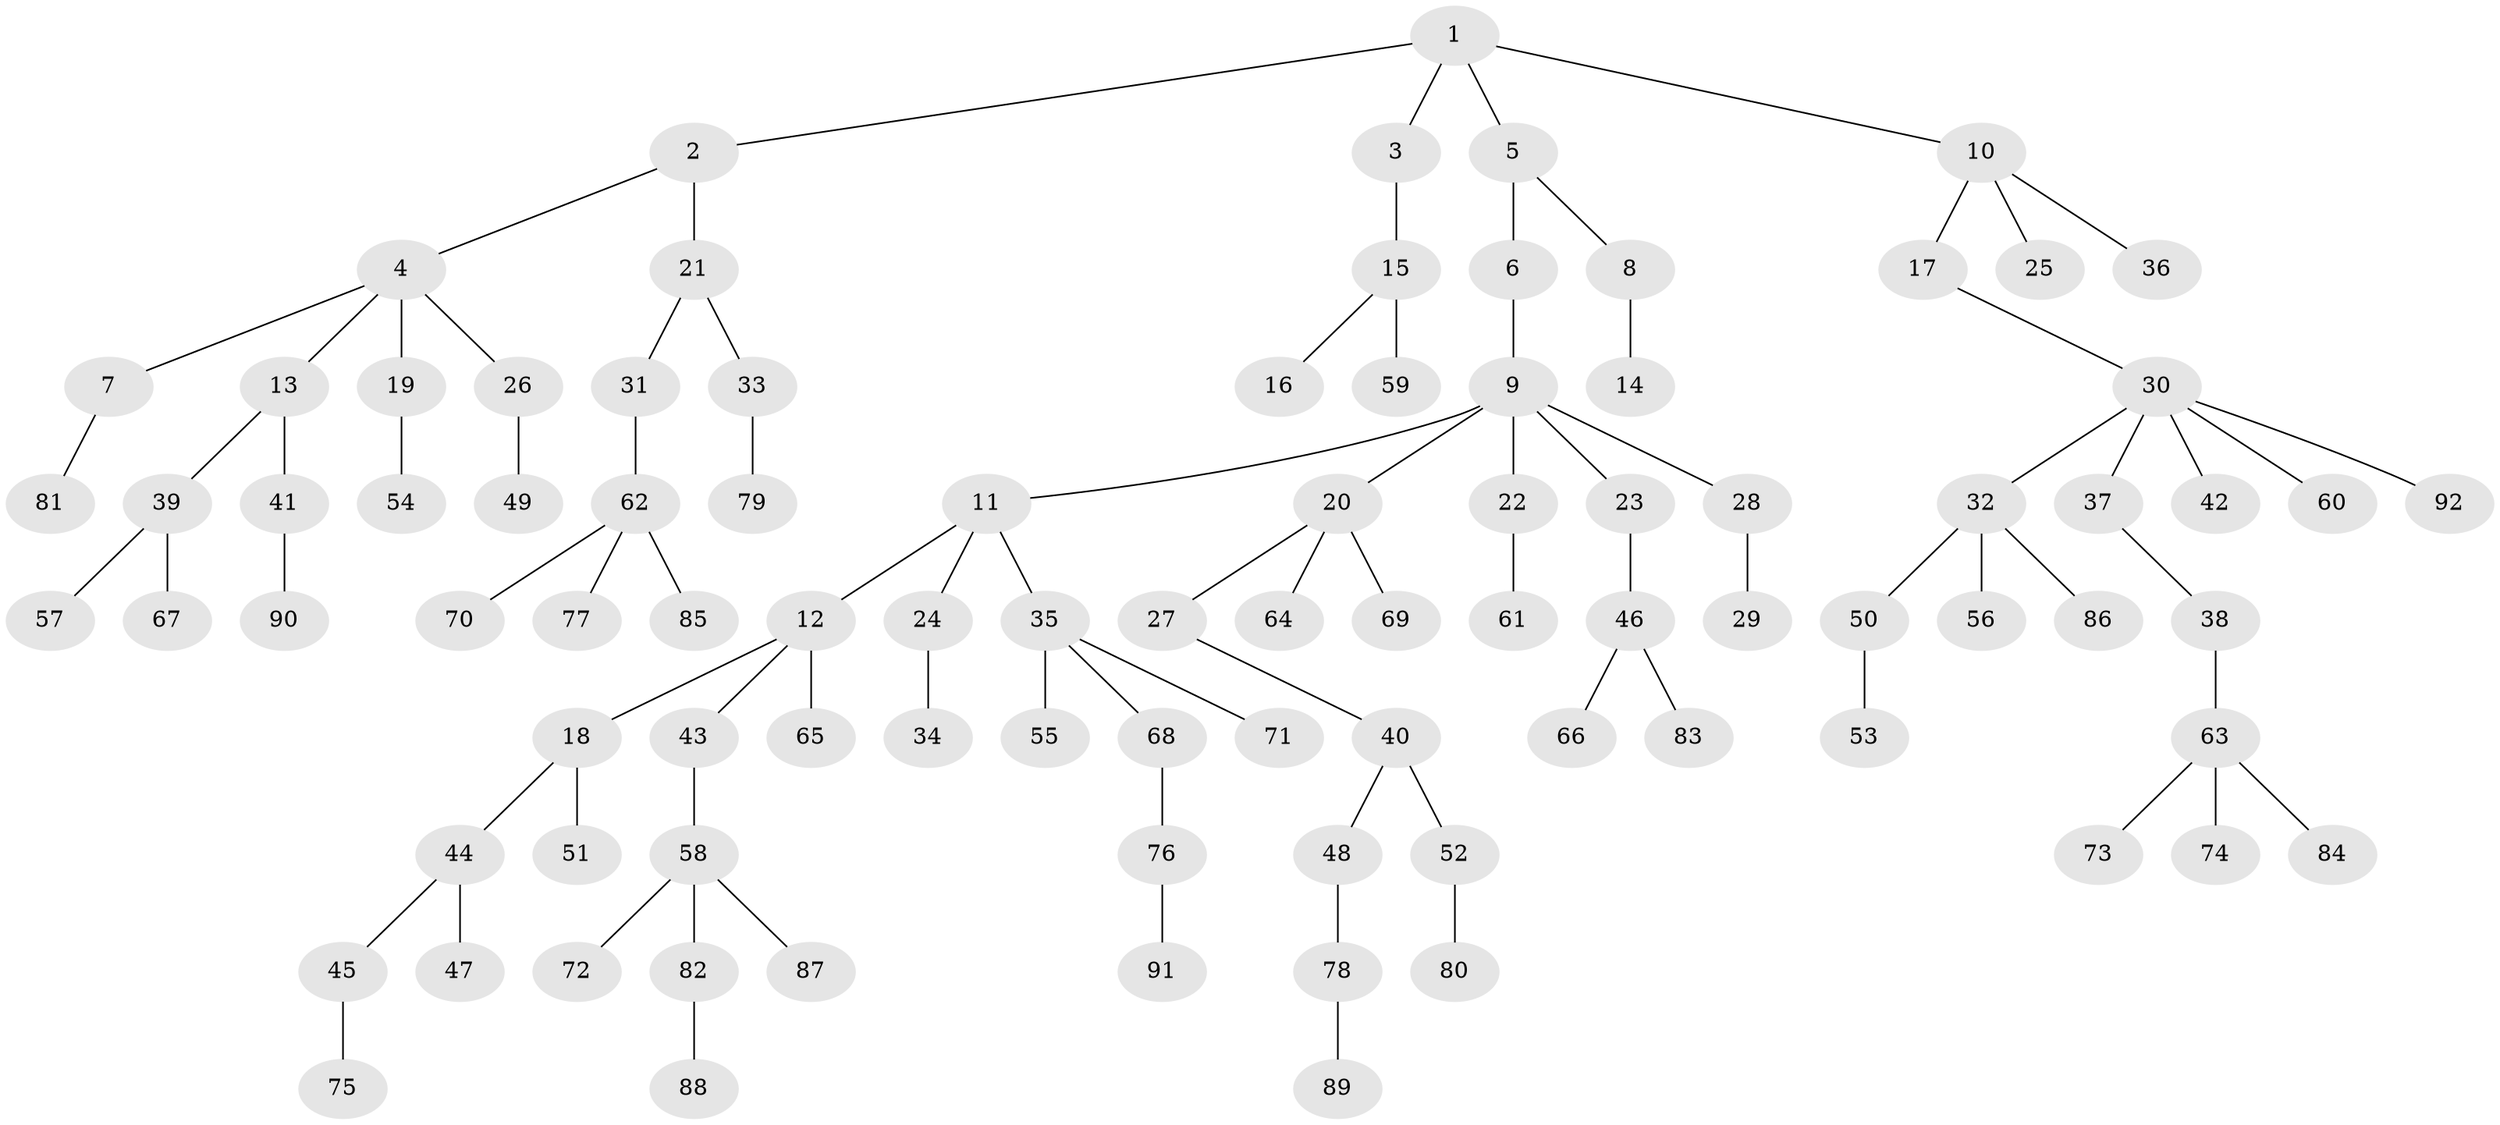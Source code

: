 // original degree distribution, {4: 0.07751937984496124, 2: 0.18604651162790697, 5: 0.03875968992248062, 3: 0.16279069767441862, 6: 0.007751937984496124, 1: 0.5193798449612403, 7: 0.007751937984496124}
// Generated by graph-tools (version 1.1) at 2025/51/03/04/25 22:51:40]
// undirected, 92 vertices, 91 edges
graph export_dot {
  node [color=gray90,style=filled];
  1;
  2;
  3;
  4;
  5;
  6;
  7;
  8;
  9;
  10;
  11;
  12;
  13;
  14;
  15;
  16;
  17;
  18;
  19;
  20;
  21;
  22;
  23;
  24;
  25;
  26;
  27;
  28;
  29;
  30;
  31;
  32;
  33;
  34;
  35;
  36;
  37;
  38;
  39;
  40;
  41;
  42;
  43;
  44;
  45;
  46;
  47;
  48;
  49;
  50;
  51;
  52;
  53;
  54;
  55;
  56;
  57;
  58;
  59;
  60;
  61;
  62;
  63;
  64;
  65;
  66;
  67;
  68;
  69;
  70;
  71;
  72;
  73;
  74;
  75;
  76;
  77;
  78;
  79;
  80;
  81;
  82;
  83;
  84;
  85;
  86;
  87;
  88;
  89;
  90;
  91;
  92;
  1 -- 2 [weight=1.0];
  1 -- 3 [weight=1.0];
  1 -- 5 [weight=1.0];
  1 -- 10 [weight=1.0];
  2 -- 4 [weight=1.0];
  2 -- 21 [weight=1.0];
  3 -- 15 [weight=1.0];
  4 -- 7 [weight=1.0];
  4 -- 13 [weight=1.0];
  4 -- 19 [weight=1.0];
  4 -- 26 [weight=1.0];
  5 -- 6 [weight=1.0];
  5 -- 8 [weight=1.0];
  6 -- 9 [weight=1.0];
  7 -- 81 [weight=1.0];
  8 -- 14 [weight=1.0];
  9 -- 11 [weight=1.0];
  9 -- 20 [weight=1.0];
  9 -- 22 [weight=1.0];
  9 -- 23 [weight=1.0];
  9 -- 28 [weight=1.0];
  10 -- 17 [weight=1.0];
  10 -- 25 [weight=1.0];
  10 -- 36 [weight=1.0];
  11 -- 12 [weight=1.0];
  11 -- 24 [weight=1.0];
  11 -- 35 [weight=1.0];
  12 -- 18 [weight=1.0];
  12 -- 43 [weight=1.0];
  12 -- 65 [weight=1.0];
  13 -- 39 [weight=1.0];
  13 -- 41 [weight=1.0];
  15 -- 16 [weight=1.0];
  15 -- 59 [weight=1.0];
  17 -- 30 [weight=1.0];
  18 -- 44 [weight=1.0];
  18 -- 51 [weight=1.0];
  19 -- 54 [weight=1.0];
  20 -- 27 [weight=1.0];
  20 -- 64 [weight=1.0];
  20 -- 69 [weight=1.0];
  21 -- 31 [weight=1.0];
  21 -- 33 [weight=1.0];
  22 -- 61 [weight=1.0];
  23 -- 46 [weight=1.0];
  24 -- 34 [weight=2.0];
  26 -- 49 [weight=1.0];
  27 -- 40 [weight=1.0];
  28 -- 29 [weight=1.0];
  30 -- 32 [weight=1.0];
  30 -- 37 [weight=1.0];
  30 -- 42 [weight=1.0];
  30 -- 60 [weight=1.0];
  30 -- 92 [weight=1.0];
  31 -- 62 [weight=1.0];
  32 -- 50 [weight=1.0];
  32 -- 56 [weight=1.0];
  32 -- 86 [weight=1.0];
  33 -- 79 [weight=1.0];
  35 -- 55 [weight=1.0];
  35 -- 68 [weight=1.0];
  35 -- 71 [weight=1.0];
  37 -- 38 [weight=1.0];
  38 -- 63 [weight=1.0];
  39 -- 57 [weight=1.0];
  39 -- 67 [weight=1.0];
  40 -- 48 [weight=1.0];
  40 -- 52 [weight=1.0];
  41 -- 90 [weight=1.0];
  43 -- 58 [weight=1.0];
  44 -- 45 [weight=1.0];
  44 -- 47 [weight=1.0];
  45 -- 75 [weight=1.0];
  46 -- 66 [weight=1.0];
  46 -- 83 [weight=1.0];
  48 -- 78 [weight=1.0];
  50 -- 53 [weight=1.0];
  52 -- 80 [weight=1.0];
  58 -- 72 [weight=1.0];
  58 -- 82 [weight=1.0];
  58 -- 87 [weight=1.0];
  62 -- 70 [weight=1.0];
  62 -- 77 [weight=1.0];
  62 -- 85 [weight=1.0];
  63 -- 73 [weight=1.0];
  63 -- 74 [weight=1.0];
  63 -- 84 [weight=1.0];
  68 -- 76 [weight=1.0];
  76 -- 91 [weight=1.0];
  78 -- 89 [weight=1.0];
  82 -- 88 [weight=1.0];
}

